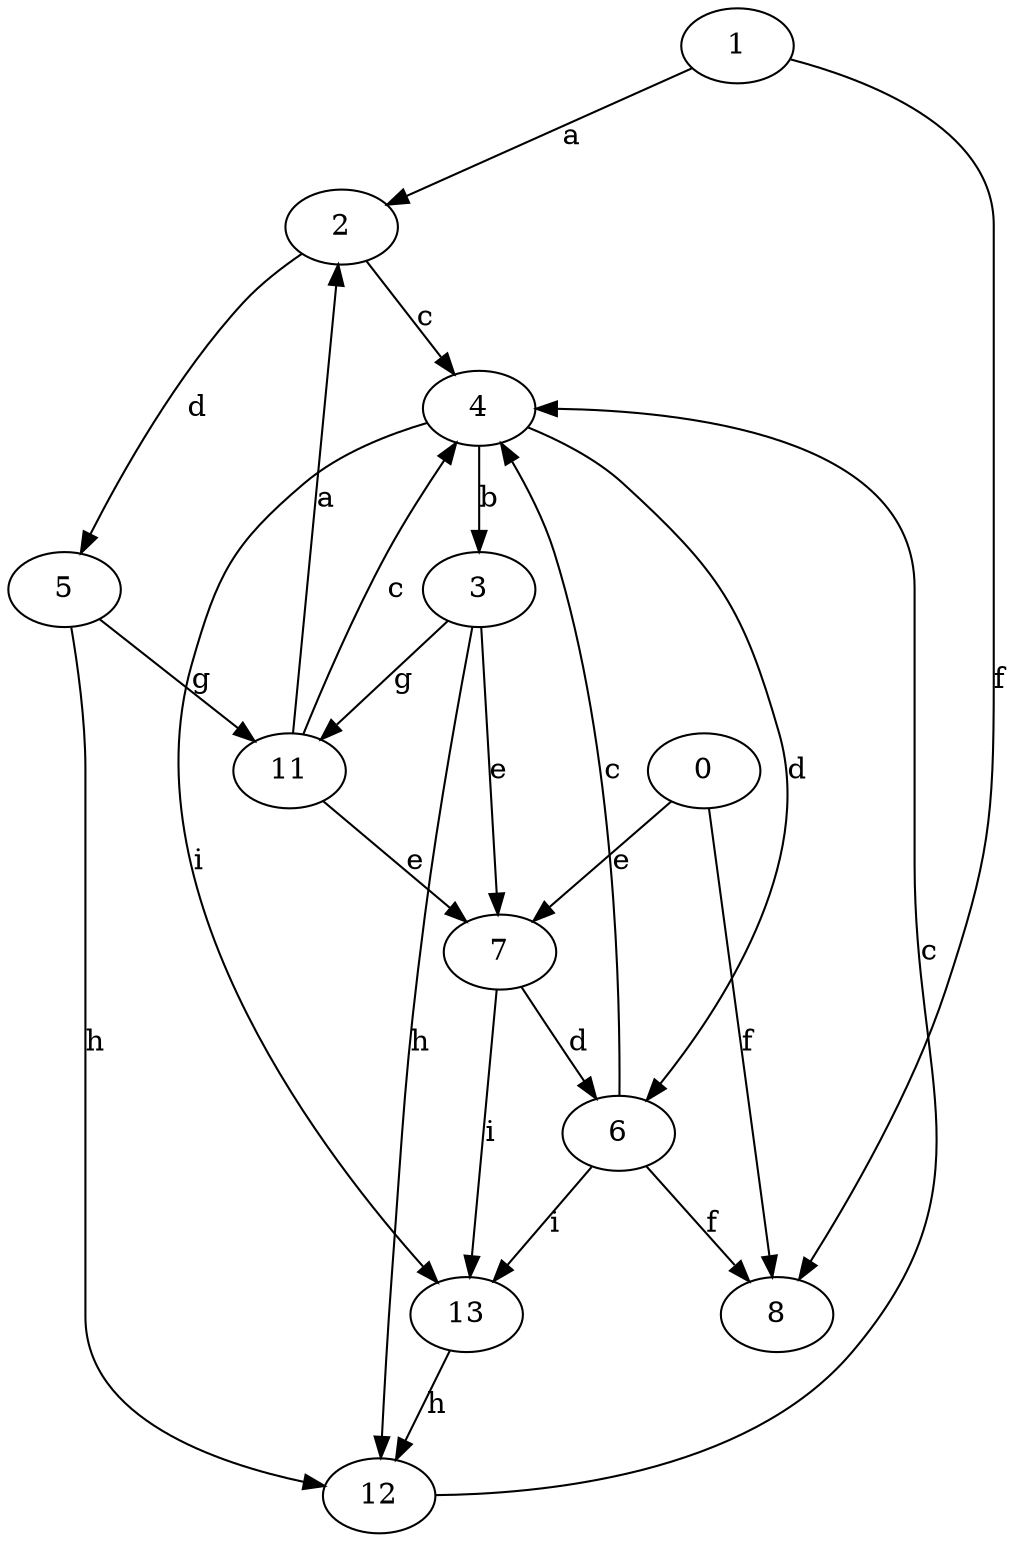 strict digraph  {
1;
2;
3;
4;
5;
6;
7;
8;
11;
12;
13;
0;
1 -> 2  [label=a];
1 -> 8  [label=f];
2 -> 4  [label=c];
2 -> 5  [label=d];
3 -> 7  [label=e];
3 -> 11  [label=g];
3 -> 12  [label=h];
4 -> 3  [label=b];
4 -> 6  [label=d];
4 -> 13  [label=i];
5 -> 11  [label=g];
5 -> 12  [label=h];
6 -> 4  [label=c];
6 -> 8  [label=f];
6 -> 13  [label=i];
7 -> 6  [label=d];
7 -> 13  [label=i];
11 -> 2  [label=a];
11 -> 4  [label=c];
11 -> 7  [label=e];
12 -> 4  [label=c];
13 -> 12  [label=h];
0 -> 7  [label=e];
0 -> 8  [label=f];
}
